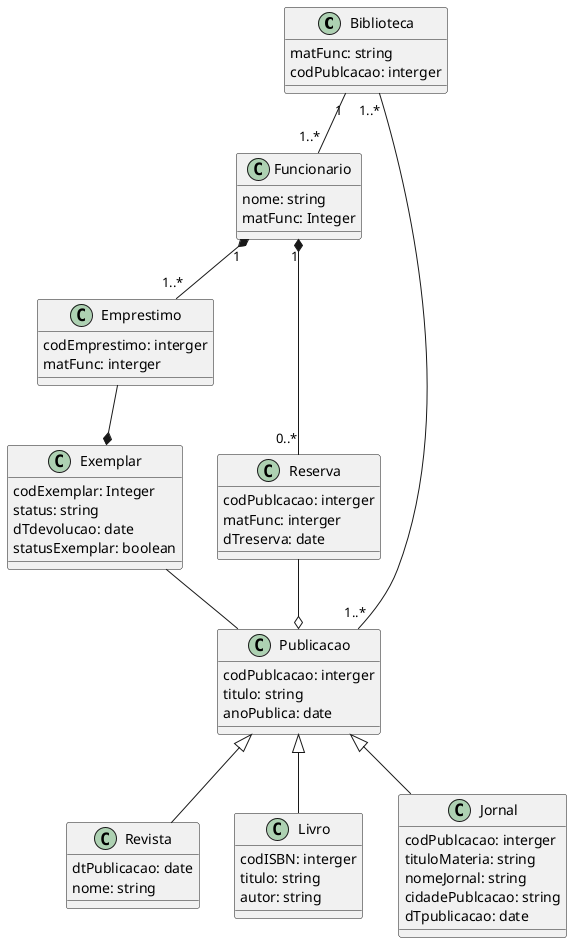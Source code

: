 @startuml Biblioteca

    class Biblioteca {
        matFunc: string
        codPublcacao: interger 
    }

    class Funcionario {
        nome: string
        matFunc: Integer
    }

    class Publicacao {
        codPublcacao: interger
        titulo: string
        anoPublica: date
    }

    class Exemplar {
        codExemplar: Integer
        status: string
        dTdevolucao: date
        statusExemplar: boolean
    }

    class Revista {
        dtPublicacao: date
        nome: string
    }

    class Livro {
        codISBN: interger
        titulo: string
        autor: string
    }

    class Jornal {
        codPublcacao: interger
        tituloMateria: string
        nomeJornal: string
        cidadePublcacao: string
        dTpublicacao: date
    }

    class Emprestimo {
        codEmprestimo: interger
        matFunc: interger
    }

    class Reserva {
        codPublcacao: interger 
        matFunc: interger
        dTreserva: date
    }

    Biblioteca "1..*" -- "1..*" Publicacao
    Biblioteca "1" -- "1..*" Funcionario
    Funcionario "1" *-- "0..*" Reserva
    Funcionario "1" *-- "1..*" Emprestimo
    Exemplar -- Publicacao
    Emprestimo --* Exemplar
    Reserva --o Publicacao
    Publicacao <|-- Jornal
    Publicacao <|-- Livro
    Publicacao <|-- Revista
    
@enduml